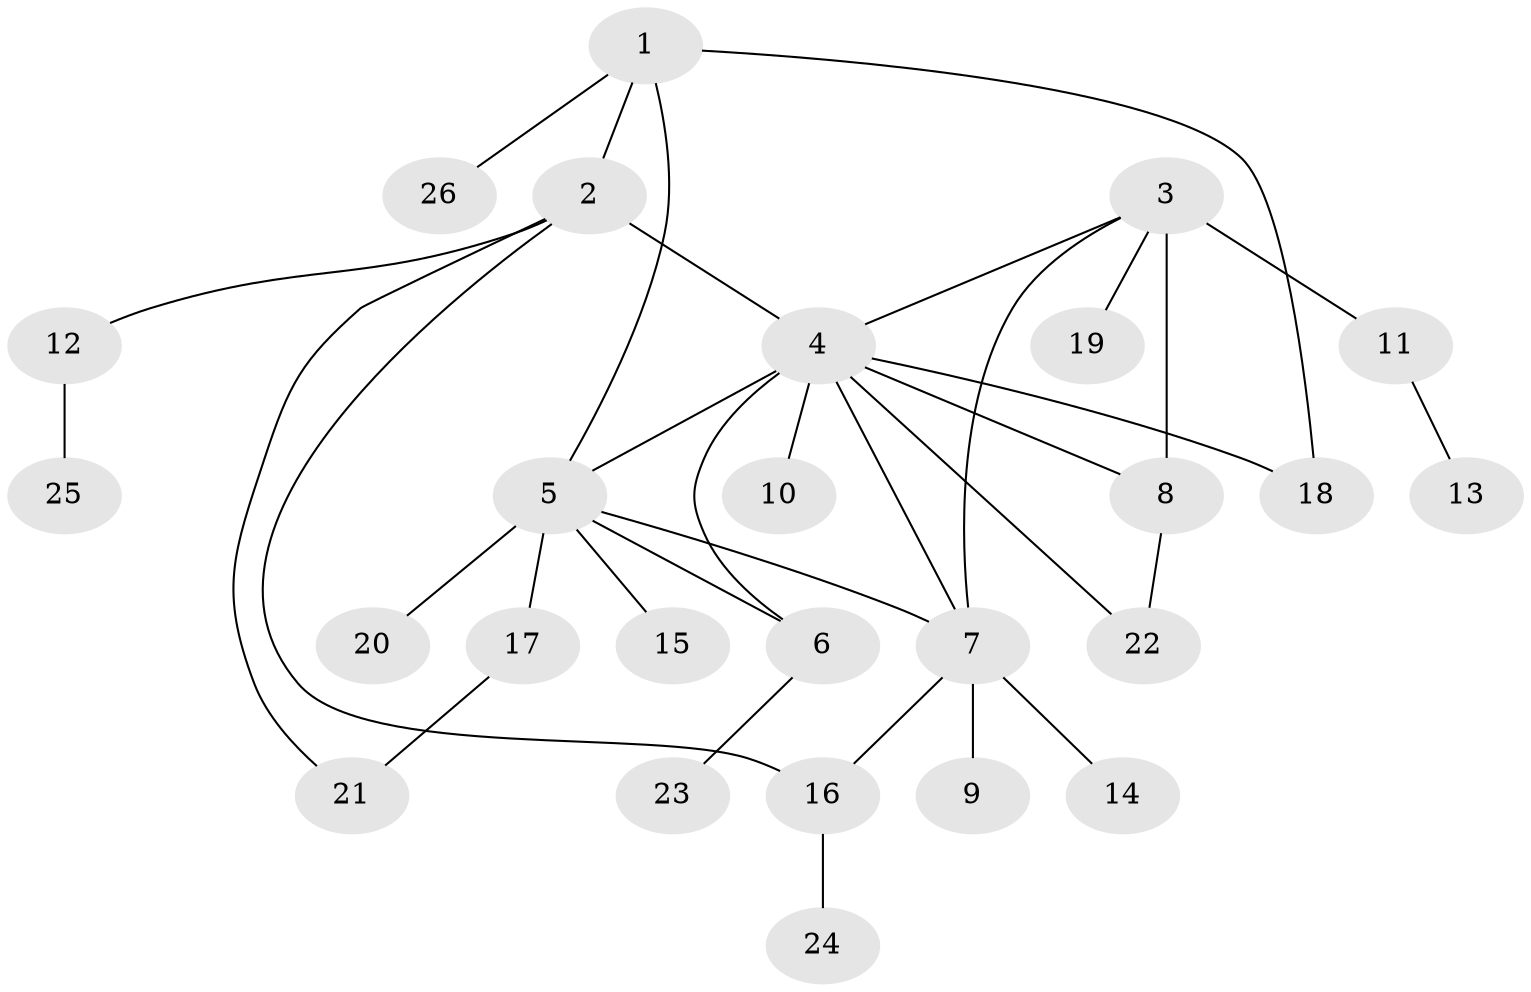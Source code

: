 // original degree distribution, {5: 0.0392156862745098, 10: 0.0196078431372549, 8: 0.0392156862745098, 4: 0.0784313725490196, 7: 0.0196078431372549, 3: 0.11764705882352941, 2: 0.1568627450980392, 1: 0.5294117647058824}
// Generated by graph-tools (version 1.1) at 2025/37/03/09/25 02:37:10]
// undirected, 26 vertices, 34 edges
graph export_dot {
graph [start="1"]
  node [color=gray90,style=filled];
  1;
  2;
  3;
  4;
  5;
  6;
  7;
  8;
  9;
  10;
  11;
  12;
  13;
  14;
  15;
  16;
  17;
  18;
  19;
  20;
  21;
  22;
  23;
  24;
  25;
  26;
  1 -- 2 [weight=1.0];
  1 -- 5 [weight=1.0];
  1 -- 18 [weight=1.0];
  1 -- 26 [weight=1.0];
  2 -- 4 [weight=5.0];
  2 -- 12 [weight=1.0];
  2 -- 16 [weight=1.0];
  2 -- 21 [weight=1.0];
  3 -- 4 [weight=1.0];
  3 -- 7 [weight=1.0];
  3 -- 8 [weight=1.0];
  3 -- 11 [weight=3.0];
  3 -- 19 [weight=1.0];
  4 -- 5 [weight=1.0];
  4 -- 6 [weight=1.0];
  4 -- 7 [weight=1.0];
  4 -- 8 [weight=2.0];
  4 -- 10 [weight=1.0];
  4 -- 18 [weight=1.0];
  4 -- 22 [weight=1.0];
  5 -- 6 [weight=1.0];
  5 -- 7 [weight=1.0];
  5 -- 15 [weight=1.0];
  5 -- 17 [weight=1.0];
  5 -- 20 [weight=1.0];
  6 -- 23 [weight=1.0];
  7 -- 9 [weight=1.0];
  7 -- 14 [weight=1.0];
  7 -- 16 [weight=1.0];
  8 -- 22 [weight=1.0];
  11 -- 13 [weight=1.0];
  12 -- 25 [weight=1.0];
  16 -- 24 [weight=1.0];
  17 -- 21 [weight=1.0];
}
